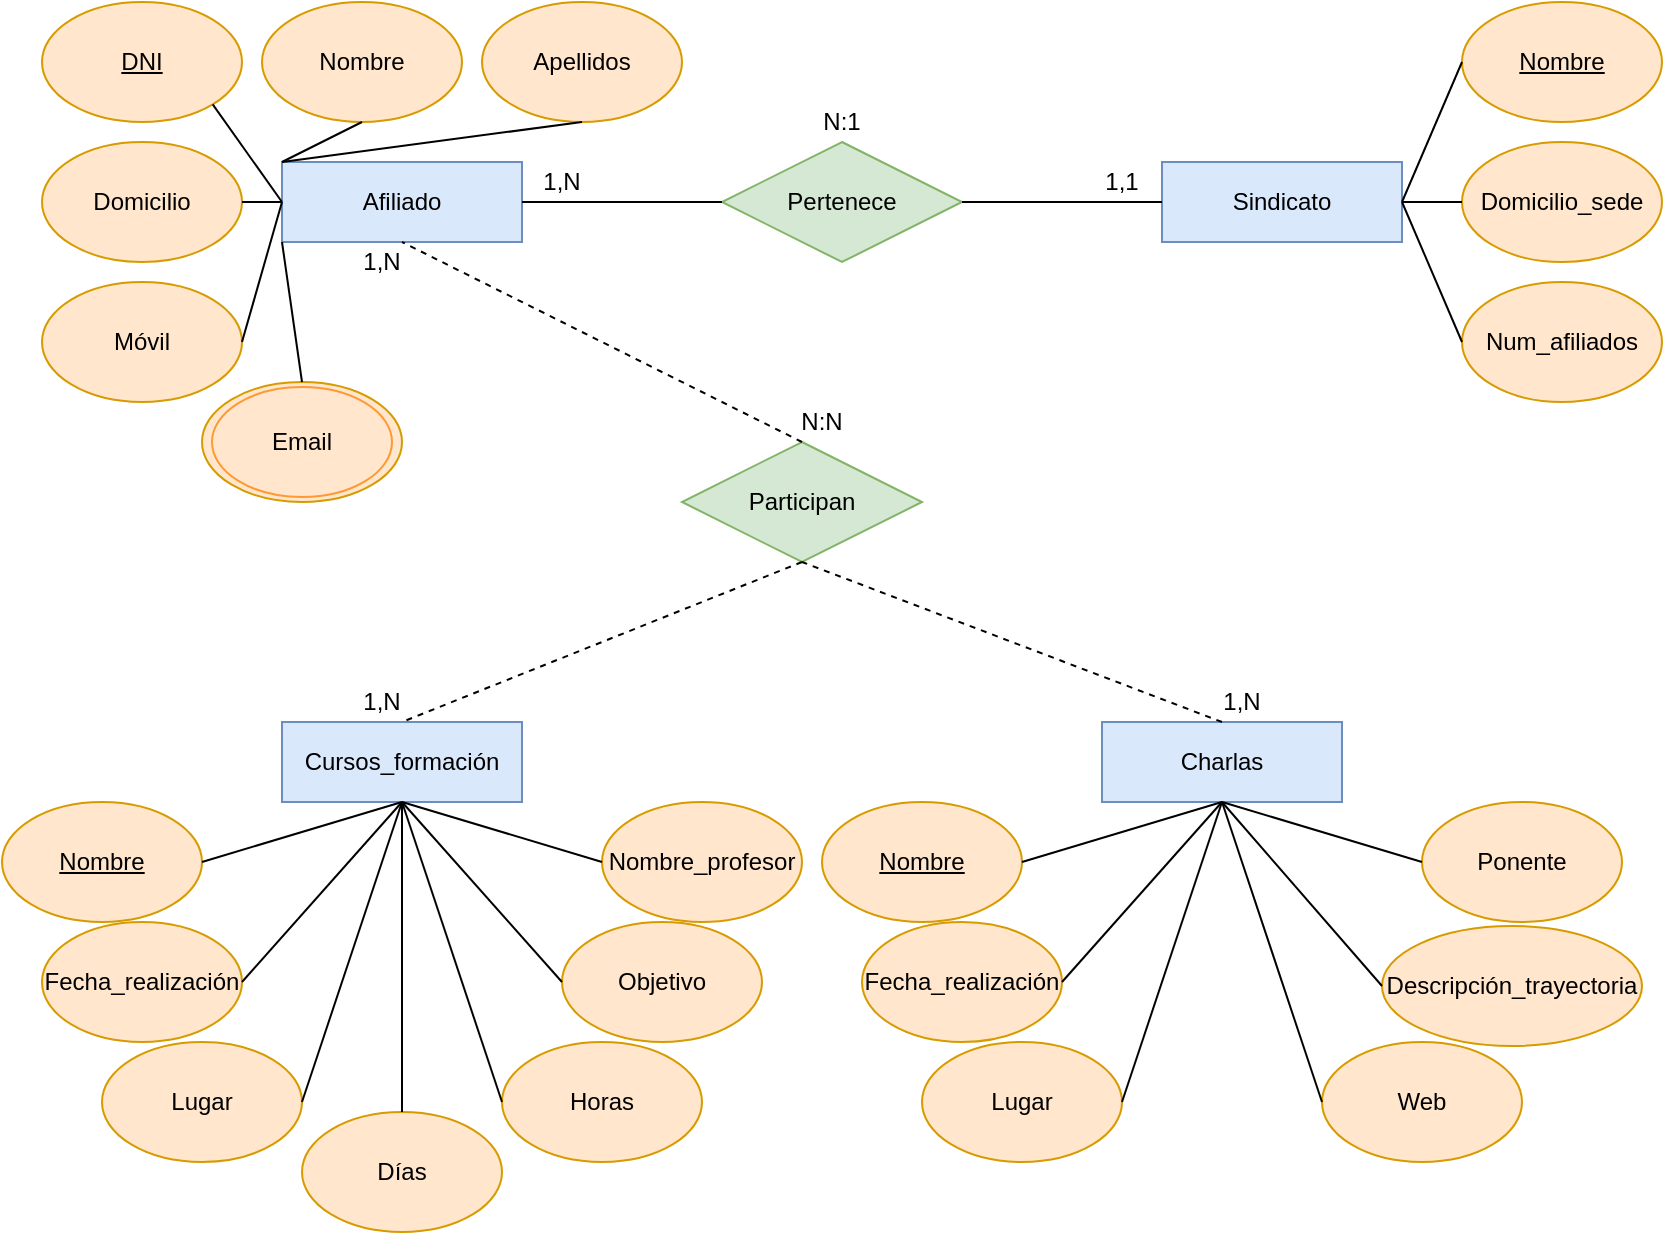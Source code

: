 <mxfile version="13.8.8" type="github">
  <diagram id="C5RBs43oDa-KdzZeNtuy" name="Page-1">
    <mxGraphModel dx="3197" dy="1280" grid="1" gridSize="10" guides="1" tooltips="1" connect="1" arrows="1" fold="1" page="1" pageScale="1" pageWidth="827" pageHeight="1169" math="0" shadow="0">
      <root>
        <mxCell id="WIyWlLk6GJQsqaUBKTNV-0" />
        <mxCell id="WIyWlLk6GJQsqaUBKTNV-1" parent="WIyWlLk6GJQsqaUBKTNV-0" />
        <mxCell id="MTp0QD98JIxEHf93p8Dd-0" value="Afiliado" style="rounded=0;whiteSpace=wrap;html=1;fillColor=#dae8fc;strokeColor=#6c8ebf;" parent="WIyWlLk6GJQsqaUBKTNV-1" vertex="1">
          <mxGeometry x="-277" y="260" width="120" height="40" as="geometry" />
        </mxCell>
        <mxCell id="MTp0QD98JIxEHf93p8Dd-1" value="Nombre" style="ellipse;whiteSpace=wrap;html=1;fontStyle=4;fillColor=#ffe6cc;strokeColor=#d79b00;" parent="WIyWlLk6GJQsqaUBKTNV-1" vertex="1">
          <mxGeometry x="313" y="180" width="100" height="60" as="geometry" />
        </mxCell>
        <mxCell id="MTp0QD98JIxEHf93p8Dd-2" value="Pertenece" style="rhombus;whiteSpace=wrap;html=1;fillColor=#d5e8d4;strokeColor=#82b366;" parent="WIyWlLk6GJQsqaUBKTNV-1" vertex="1">
          <mxGeometry x="-57" y="250" width="120" height="60" as="geometry" />
        </mxCell>
        <mxCell id="MTp0QD98JIxEHf93p8Dd-3" value="Sindicato" style="rounded=0;whiteSpace=wrap;html=1;fillColor=#dae8fc;strokeColor=#6c8ebf;" parent="WIyWlLk6GJQsqaUBKTNV-1" vertex="1">
          <mxGeometry x="163" y="260" width="120" height="40" as="geometry" />
        </mxCell>
        <mxCell id="MTp0QD98JIxEHf93p8Dd-4" value="Domicilio_sede" style="ellipse;whiteSpace=wrap;html=1;fontStyle=0;fillColor=#ffe6cc;strokeColor=#d79b00;" parent="WIyWlLk6GJQsqaUBKTNV-1" vertex="1">
          <mxGeometry x="313" y="250" width="100" height="60" as="geometry" />
        </mxCell>
        <mxCell id="MTp0QD98JIxEHf93p8Dd-5" value="Num_afiliados" style="ellipse;whiteSpace=wrap;html=1;fontStyle=0;fillColor=#ffe6cc;strokeColor=#d79b00;" parent="WIyWlLk6GJQsqaUBKTNV-1" vertex="1">
          <mxGeometry x="313" y="320" width="100" height="60" as="geometry" />
        </mxCell>
        <mxCell id="MTp0QD98JIxEHf93p8Dd-6" value="" style="endArrow=none;html=1;entryX=0;entryY=0.5;entryDx=0;entryDy=0;exitX=1;exitY=0.5;exitDx=0;exitDy=0;" parent="WIyWlLk6GJQsqaUBKTNV-1" source="MTp0QD98JIxEHf93p8Dd-3" target="MTp0QD98JIxEHf93p8Dd-1" edge="1">
          <mxGeometry width="50" height="50" relative="1" as="geometry">
            <mxPoint x="-7" y="380" as="sourcePoint" />
            <mxPoint x="43" y="330" as="targetPoint" />
          </mxGeometry>
        </mxCell>
        <mxCell id="MTp0QD98JIxEHf93p8Dd-7" value="" style="endArrow=none;html=1;entryX=0;entryY=0.5;entryDx=0;entryDy=0;exitX=1;exitY=0.5;exitDx=0;exitDy=0;" parent="WIyWlLk6GJQsqaUBKTNV-1" source="MTp0QD98JIxEHf93p8Dd-3" target="MTp0QD98JIxEHf93p8Dd-4" edge="1">
          <mxGeometry width="50" height="50" relative="1" as="geometry">
            <mxPoint x="293" y="290" as="sourcePoint" />
            <mxPoint x="323" y="220" as="targetPoint" />
          </mxGeometry>
        </mxCell>
        <mxCell id="MTp0QD98JIxEHf93p8Dd-8" value="" style="endArrow=none;html=1;entryX=0;entryY=0.5;entryDx=0;entryDy=0;exitX=1;exitY=0.5;exitDx=0;exitDy=0;" parent="WIyWlLk6GJQsqaUBKTNV-1" source="MTp0QD98JIxEHf93p8Dd-3" target="MTp0QD98JIxEHf93p8Dd-5" edge="1">
          <mxGeometry width="50" height="50" relative="1" as="geometry">
            <mxPoint x="303" y="300" as="sourcePoint" />
            <mxPoint x="333" y="230" as="targetPoint" />
          </mxGeometry>
        </mxCell>
        <mxCell id="MTp0QD98JIxEHf93p8Dd-9" value="Cursos_formación" style="rounded=0;whiteSpace=wrap;html=1;fillColor=#dae8fc;strokeColor=#6c8ebf;" parent="WIyWlLk6GJQsqaUBKTNV-1" vertex="1">
          <mxGeometry x="-277" y="540" width="120" height="40" as="geometry" />
        </mxCell>
        <mxCell id="MTp0QD98JIxEHf93p8Dd-10" value="Charlas" style="rounded=0;whiteSpace=wrap;html=1;fillColor=#dae8fc;strokeColor=#6c8ebf;" parent="WIyWlLk6GJQsqaUBKTNV-1" vertex="1">
          <mxGeometry x="133" y="540" width="120" height="40" as="geometry" />
        </mxCell>
        <mxCell id="MTp0QD98JIxEHf93p8Dd-11" value="Participan" style="rhombus;whiteSpace=wrap;html=1;fillColor=#d5e8d4;strokeColor=#82b366;" parent="WIyWlLk6GJQsqaUBKTNV-1" vertex="1">
          <mxGeometry x="-77" y="400" width="120" height="60" as="geometry" />
        </mxCell>
        <mxCell id="MTp0QD98JIxEHf93p8Dd-12" value="DNI" style="ellipse;whiteSpace=wrap;html=1;fontStyle=4;fillColor=#ffe6cc;strokeColor=#d79b00;" parent="WIyWlLk6GJQsqaUBKTNV-1" vertex="1">
          <mxGeometry x="-397" y="180" width="100" height="60" as="geometry" />
        </mxCell>
        <mxCell id="MTp0QD98JIxEHf93p8Dd-13" value="Nombre" style="ellipse;whiteSpace=wrap;html=1;fontStyle=0;fillColor=#ffe6cc;strokeColor=#d79b00;" parent="WIyWlLk6GJQsqaUBKTNV-1" vertex="1">
          <mxGeometry x="-287" y="180" width="100" height="60" as="geometry" />
        </mxCell>
        <mxCell id="MTp0QD98JIxEHf93p8Dd-14" value="Domicilio" style="ellipse;whiteSpace=wrap;html=1;fontStyle=0;fillColor=#ffe6cc;strokeColor=#d79b00;" parent="WIyWlLk6GJQsqaUBKTNV-1" vertex="1">
          <mxGeometry x="-397" y="250" width="100" height="60" as="geometry" />
        </mxCell>
        <mxCell id="MTp0QD98JIxEHf93p8Dd-15" value="Móvil" style="ellipse;whiteSpace=wrap;html=1;fontStyle=0;fillColor=#ffe6cc;strokeColor=#d79b00;" parent="WIyWlLk6GJQsqaUBKTNV-1" vertex="1">
          <mxGeometry x="-397" y="320" width="100" height="60" as="geometry" />
        </mxCell>
        <mxCell id="MTp0QD98JIxEHf93p8Dd-16" value="Email" style="ellipse;whiteSpace=wrap;html=1;fontStyle=0;fillColor=#ffe6cc;strokeColor=#d79b00;" parent="WIyWlLk6GJQsqaUBKTNV-1" vertex="1">
          <mxGeometry x="-317" y="370" width="100" height="60" as="geometry" />
        </mxCell>
        <mxCell id="MTp0QD98JIxEHf93p8Dd-17" value="Apellidos" style="ellipse;whiteSpace=wrap;html=1;fontStyle=0;fillColor=#ffe6cc;strokeColor=#d79b00;" parent="WIyWlLk6GJQsqaUBKTNV-1" vertex="1">
          <mxGeometry x="-177" y="180" width="100" height="60" as="geometry" />
        </mxCell>
        <mxCell id="MTp0QD98JIxEHf93p8Dd-19" value="" style="ellipse;whiteSpace=wrap;html=1;fontStyle=0;fontColor=#ffffff;fillColor=none;strokeColor=#FF9933;" parent="WIyWlLk6GJQsqaUBKTNV-1" vertex="1">
          <mxGeometry x="-312" y="372.5" width="90" height="55" as="geometry" />
        </mxCell>
        <mxCell id="MTp0QD98JIxEHf93p8Dd-20" value="" style="endArrow=none;html=1;entryX=1;entryY=1;entryDx=0;entryDy=0;exitX=0;exitY=0.5;exitDx=0;exitDy=0;" parent="WIyWlLk6GJQsqaUBKTNV-1" source="MTp0QD98JIxEHf93p8Dd-0" target="MTp0QD98JIxEHf93p8Dd-12" edge="1">
          <mxGeometry width="50" height="50" relative="1" as="geometry">
            <mxPoint x="-7" y="380" as="sourcePoint" />
            <mxPoint x="43" y="330" as="targetPoint" />
          </mxGeometry>
        </mxCell>
        <mxCell id="MTp0QD98JIxEHf93p8Dd-21" value="" style="endArrow=none;html=1;entryX=1;entryY=0.5;entryDx=0;entryDy=0;exitX=0;exitY=0.5;exitDx=0;exitDy=0;" parent="WIyWlLk6GJQsqaUBKTNV-1" source="MTp0QD98JIxEHf93p8Dd-0" target="MTp0QD98JIxEHf93p8Dd-14" edge="1">
          <mxGeometry width="50" height="50" relative="1" as="geometry">
            <mxPoint x="-267" y="290" as="sourcePoint" />
            <mxPoint x="-301.645" y="241.213" as="targetPoint" />
          </mxGeometry>
        </mxCell>
        <mxCell id="MTp0QD98JIxEHf93p8Dd-22" value="" style="endArrow=none;html=1;entryX=0;entryY=0.5;entryDx=0;entryDy=0;exitX=1;exitY=0.5;exitDx=0;exitDy=0;" parent="WIyWlLk6GJQsqaUBKTNV-1" source="MTp0QD98JIxEHf93p8Dd-15" target="MTp0QD98JIxEHf93p8Dd-0" edge="1">
          <mxGeometry width="50" height="50" relative="1" as="geometry">
            <mxPoint x="-257" y="300" as="sourcePoint" />
            <mxPoint x="-291.645" y="251.213" as="targetPoint" />
          </mxGeometry>
        </mxCell>
        <mxCell id="MTp0QD98JIxEHf93p8Dd-23" value="" style="endArrow=none;html=1;entryX=0;entryY=1;entryDx=0;entryDy=0;exitX=0.5;exitY=0;exitDx=0;exitDy=0;" parent="WIyWlLk6GJQsqaUBKTNV-1" source="MTp0QD98JIxEHf93p8Dd-16" target="MTp0QD98JIxEHf93p8Dd-0" edge="1">
          <mxGeometry width="50" height="50" relative="1" as="geometry">
            <mxPoint x="-247" y="310" as="sourcePoint" />
            <mxPoint x="-281.645" y="261.213" as="targetPoint" />
          </mxGeometry>
        </mxCell>
        <mxCell id="MTp0QD98JIxEHf93p8Dd-24" value="" style="endArrow=none;html=1;entryX=0.5;entryY=1;entryDx=0;entryDy=0;exitX=0;exitY=0;exitDx=0;exitDy=0;" parent="WIyWlLk6GJQsqaUBKTNV-1" source="MTp0QD98JIxEHf93p8Dd-0" target="MTp0QD98JIxEHf93p8Dd-13" edge="1">
          <mxGeometry width="50" height="50" relative="1" as="geometry">
            <mxPoint x="-237" y="320" as="sourcePoint" />
            <mxPoint x="-271.645" y="271.213" as="targetPoint" />
          </mxGeometry>
        </mxCell>
        <mxCell id="MTp0QD98JIxEHf93p8Dd-25" value="" style="endArrow=none;html=1;entryX=0.5;entryY=1;entryDx=0;entryDy=0;exitX=0;exitY=0;exitDx=0;exitDy=0;" parent="WIyWlLk6GJQsqaUBKTNV-1" source="MTp0QD98JIxEHf93p8Dd-0" target="MTp0QD98JIxEHf93p8Dd-17" edge="1">
          <mxGeometry width="50" height="50" relative="1" as="geometry">
            <mxPoint x="-227" y="330" as="sourcePoint" />
            <mxPoint x="-261.645" y="281.213" as="targetPoint" />
          </mxGeometry>
        </mxCell>
        <mxCell id="MTp0QD98JIxEHf93p8Dd-26" value="" style="endArrow=none;html=1;entryX=1;entryY=0.5;entryDx=0;entryDy=0;exitX=0;exitY=0.5;exitDx=0;exitDy=0;" parent="WIyWlLk6GJQsqaUBKTNV-1" source="MTp0QD98JIxEHf93p8Dd-2" target="MTp0QD98JIxEHf93p8Dd-0" edge="1">
          <mxGeometry width="50" height="50" relative="1" as="geometry">
            <mxPoint x="-217" y="340" as="sourcePoint" />
            <mxPoint x="-251.645" y="291.213" as="targetPoint" />
          </mxGeometry>
        </mxCell>
        <mxCell id="MTp0QD98JIxEHf93p8Dd-27" value="" style="endArrow=none;html=1;entryX=1;entryY=0.5;entryDx=0;entryDy=0;exitX=0;exitY=0.5;exitDx=0;exitDy=0;" parent="WIyWlLk6GJQsqaUBKTNV-1" source="MTp0QD98JIxEHf93p8Dd-3" target="MTp0QD98JIxEHf93p8Dd-2" edge="1">
          <mxGeometry width="50" height="50" relative="1" as="geometry">
            <mxPoint x="-207" y="350" as="sourcePoint" />
            <mxPoint x="-241.645" y="301.213" as="targetPoint" />
          </mxGeometry>
        </mxCell>
        <mxCell id="MTp0QD98JIxEHf93p8Dd-31" value="1,N" style="text;html=1;strokeColor=none;fillColor=none;align=center;verticalAlign=middle;whiteSpace=wrap;rounded=0;" parent="WIyWlLk6GJQsqaUBKTNV-1" vertex="1">
          <mxGeometry x="-157" y="260" width="40" height="20" as="geometry" />
        </mxCell>
        <mxCell id="MTp0QD98JIxEHf93p8Dd-32" value="N:1" style="text;html=1;strokeColor=none;fillColor=none;align=center;verticalAlign=middle;whiteSpace=wrap;rounded=0;" parent="WIyWlLk6GJQsqaUBKTNV-1" vertex="1">
          <mxGeometry x="-17" y="230" width="40" height="20" as="geometry" />
        </mxCell>
        <mxCell id="MTp0QD98JIxEHf93p8Dd-33" value="1,1" style="text;html=1;strokeColor=none;fillColor=none;align=center;verticalAlign=middle;whiteSpace=wrap;rounded=0;" parent="WIyWlLk6GJQsqaUBKTNV-1" vertex="1">
          <mxGeometry x="123" y="260" width="40" height="20" as="geometry" />
        </mxCell>
        <mxCell id="MTp0QD98JIxEHf93p8Dd-34" value="Nombre" style="ellipse;whiteSpace=wrap;html=1;fontStyle=4;fillColor=#ffe6cc;strokeColor=#d79b00;" parent="WIyWlLk6GJQsqaUBKTNV-1" vertex="1">
          <mxGeometry x="-417" y="580" width="100" height="60" as="geometry" />
        </mxCell>
        <mxCell id="MTp0QD98JIxEHf93p8Dd-35" value="Nombre_profesor" style="ellipse;whiteSpace=wrap;html=1;fontStyle=0;fillColor=#ffe6cc;strokeColor=#d79b00;" parent="WIyWlLk6GJQsqaUBKTNV-1" vertex="1">
          <mxGeometry x="-117" y="580" width="100" height="60" as="geometry" />
        </mxCell>
        <mxCell id="MTp0QD98JIxEHf93p8Dd-36" value="Objetivo" style="ellipse;whiteSpace=wrap;html=1;fontStyle=0;fillColor=#ffe6cc;strokeColor=#d79b00;" parent="WIyWlLk6GJQsqaUBKTNV-1" vertex="1">
          <mxGeometry x="-137" y="640" width="100" height="60" as="geometry" />
        </mxCell>
        <mxCell id="MTp0QD98JIxEHf93p8Dd-37" value="Fecha_realización" style="ellipse;whiteSpace=wrap;html=1;fontStyle=0;fillColor=#ffe6cc;strokeColor=#d79b00;" parent="WIyWlLk6GJQsqaUBKTNV-1" vertex="1">
          <mxGeometry x="-397" y="640" width="100" height="60" as="geometry" />
        </mxCell>
        <mxCell id="MTp0QD98JIxEHf93p8Dd-38" value="Lugar" style="ellipse;whiteSpace=wrap;html=1;fontStyle=0;fillColor=#ffe6cc;strokeColor=#d79b00;" parent="WIyWlLk6GJQsqaUBKTNV-1" vertex="1">
          <mxGeometry x="-367" y="700" width="100" height="60" as="geometry" />
        </mxCell>
        <mxCell id="MTp0QD98JIxEHf93p8Dd-39" value="Horas" style="ellipse;whiteSpace=wrap;html=1;fontStyle=0;fillColor=#ffe6cc;strokeColor=#d79b00;" parent="WIyWlLk6GJQsqaUBKTNV-1" vertex="1">
          <mxGeometry x="-167" y="700" width="100" height="60" as="geometry" />
        </mxCell>
        <mxCell id="MTp0QD98JIxEHf93p8Dd-40" value="Días" style="ellipse;whiteSpace=wrap;html=1;fontStyle=0;fillColor=#ffe6cc;strokeColor=#d79b00;" parent="WIyWlLk6GJQsqaUBKTNV-1" vertex="1">
          <mxGeometry x="-267" y="735" width="100" height="60" as="geometry" />
        </mxCell>
        <mxCell id="MTp0QD98JIxEHf93p8Dd-41" value="Nombre" style="ellipse;whiteSpace=wrap;html=1;fontStyle=4;fillColor=#ffe6cc;strokeColor=#d79b00;" parent="WIyWlLk6GJQsqaUBKTNV-1" vertex="1">
          <mxGeometry x="-7" y="580" width="100" height="60" as="geometry" />
        </mxCell>
        <mxCell id="MTp0QD98JIxEHf93p8Dd-42" value="Ponente" style="ellipse;whiteSpace=wrap;html=1;fontStyle=0;fillColor=#ffe6cc;strokeColor=#d79b00;" parent="WIyWlLk6GJQsqaUBKTNV-1" vertex="1">
          <mxGeometry x="293" y="580" width="100" height="60" as="geometry" />
        </mxCell>
        <mxCell id="MTp0QD98JIxEHf93p8Dd-43" value="Descripción_trayectoria" style="ellipse;whiteSpace=wrap;html=1;fontStyle=0;fillColor=#ffe6cc;strokeColor=#d79b00;" parent="WIyWlLk6GJQsqaUBKTNV-1" vertex="1">
          <mxGeometry x="273" y="642" width="130" height="60" as="geometry" />
        </mxCell>
        <mxCell id="MTp0QD98JIxEHf93p8Dd-44" value="Fecha_realización" style="ellipse;whiteSpace=wrap;html=1;fontStyle=0;fillColor=#ffe6cc;strokeColor=#d79b00;" parent="WIyWlLk6GJQsqaUBKTNV-1" vertex="1">
          <mxGeometry x="13" y="640" width="100" height="60" as="geometry" />
        </mxCell>
        <mxCell id="MTp0QD98JIxEHf93p8Dd-45" value="Lugar" style="ellipse;whiteSpace=wrap;html=1;fontStyle=0;fillColor=#ffe6cc;strokeColor=#d79b00;" parent="WIyWlLk6GJQsqaUBKTNV-1" vertex="1">
          <mxGeometry x="43" y="700" width="100" height="60" as="geometry" />
        </mxCell>
        <mxCell id="MTp0QD98JIxEHf93p8Dd-46" value="Web" style="ellipse;whiteSpace=wrap;html=1;fontStyle=0;fillColor=#ffe6cc;strokeColor=#d79b00;" parent="WIyWlLk6GJQsqaUBKTNV-1" vertex="1">
          <mxGeometry x="243" y="700" width="100" height="60" as="geometry" />
        </mxCell>
        <mxCell id="MTp0QD98JIxEHf93p8Dd-48" value="" style="endArrow=none;html=1;exitX=0.5;exitY=1;exitDx=0;exitDy=0;entryX=0;entryY=0.5;entryDx=0;entryDy=0;" parent="WIyWlLk6GJQsqaUBKTNV-1" source="MTp0QD98JIxEHf93p8Dd-9" target="MTp0QD98JIxEHf93p8Dd-35" edge="1">
          <mxGeometry width="50" height="50" relative="1" as="geometry">
            <mxPoint x="-107" y="630" as="sourcePoint" />
            <mxPoint x="-57" y="580" as="targetPoint" />
          </mxGeometry>
        </mxCell>
        <mxCell id="MTp0QD98JIxEHf93p8Dd-49" value="" style="endArrow=none;html=1;exitX=0.5;exitY=1;exitDx=0;exitDy=0;entryX=0;entryY=0.5;entryDx=0;entryDy=0;" parent="WIyWlLk6GJQsqaUBKTNV-1" source="MTp0QD98JIxEHf93p8Dd-9" target="MTp0QD98JIxEHf93p8Dd-36" edge="1">
          <mxGeometry width="50" height="50" relative="1" as="geometry">
            <mxPoint x="-207" y="590" as="sourcePoint" />
            <mxPoint x="-107" y="620" as="targetPoint" />
          </mxGeometry>
        </mxCell>
        <mxCell id="MTp0QD98JIxEHf93p8Dd-50" value="" style="endArrow=none;html=1;exitX=0.5;exitY=1;exitDx=0;exitDy=0;entryX=0;entryY=0.5;entryDx=0;entryDy=0;" parent="WIyWlLk6GJQsqaUBKTNV-1" source="MTp0QD98JIxEHf93p8Dd-9" target="MTp0QD98JIxEHf93p8Dd-39" edge="1">
          <mxGeometry width="50" height="50" relative="1" as="geometry">
            <mxPoint x="-197" y="600" as="sourcePoint" />
            <mxPoint x="-97" y="630" as="targetPoint" />
          </mxGeometry>
        </mxCell>
        <mxCell id="MTp0QD98JIxEHf93p8Dd-51" value="" style="endArrow=none;html=1;exitX=0.5;exitY=1;exitDx=0;exitDy=0;entryX=0.5;entryY=0;entryDx=0;entryDy=0;" parent="WIyWlLk6GJQsqaUBKTNV-1" source="MTp0QD98JIxEHf93p8Dd-9" target="MTp0QD98JIxEHf93p8Dd-40" edge="1">
          <mxGeometry width="50" height="50" relative="1" as="geometry">
            <mxPoint x="-187" y="610" as="sourcePoint" />
            <mxPoint x="-87" y="640" as="targetPoint" />
          </mxGeometry>
        </mxCell>
        <mxCell id="MTp0QD98JIxEHf93p8Dd-52" value="" style="endArrow=none;html=1;exitX=0.5;exitY=1;exitDx=0;exitDy=0;entryX=1;entryY=0.5;entryDx=0;entryDy=0;" parent="WIyWlLk6GJQsqaUBKTNV-1" source="MTp0QD98JIxEHf93p8Dd-9" target="MTp0QD98JIxEHf93p8Dd-34" edge="1">
          <mxGeometry width="50" height="50" relative="1" as="geometry">
            <mxPoint x="-177" y="620" as="sourcePoint" />
            <mxPoint x="-77" y="650" as="targetPoint" />
          </mxGeometry>
        </mxCell>
        <mxCell id="MTp0QD98JIxEHf93p8Dd-53" value="" style="endArrow=none;html=1;exitX=0.5;exitY=1;exitDx=0;exitDy=0;entryX=1;entryY=0.5;entryDx=0;entryDy=0;" parent="WIyWlLk6GJQsqaUBKTNV-1" source="MTp0QD98JIxEHf93p8Dd-9" target="MTp0QD98JIxEHf93p8Dd-37" edge="1">
          <mxGeometry width="50" height="50" relative="1" as="geometry">
            <mxPoint x="-167" y="630" as="sourcePoint" />
            <mxPoint x="-67" y="660" as="targetPoint" />
          </mxGeometry>
        </mxCell>
        <mxCell id="MTp0QD98JIxEHf93p8Dd-54" value="" style="endArrow=none;html=1;exitX=0.5;exitY=1;exitDx=0;exitDy=0;entryX=1;entryY=0.5;entryDx=0;entryDy=0;" parent="WIyWlLk6GJQsqaUBKTNV-1" source="MTp0QD98JIxEHf93p8Dd-9" target="MTp0QD98JIxEHf93p8Dd-38" edge="1">
          <mxGeometry width="50" height="50" relative="1" as="geometry">
            <mxPoint x="-157" y="640" as="sourcePoint" />
            <mxPoint x="-57" y="670" as="targetPoint" />
          </mxGeometry>
        </mxCell>
        <mxCell id="MTp0QD98JIxEHf93p8Dd-55" value="" style="endArrow=none;html=1;exitX=0.5;exitY=1;exitDx=0;exitDy=0;entryX=1;entryY=0.5;entryDx=0;entryDy=0;" parent="WIyWlLk6GJQsqaUBKTNV-1" source="MTp0QD98JIxEHf93p8Dd-10" target="MTp0QD98JIxEHf93p8Dd-41" edge="1">
          <mxGeometry width="50" height="50" relative="1" as="geometry">
            <mxPoint x="-147" y="650" as="sourcePoint" />
            <mxPoint x="-47" y="680" as="targetPoint" />
          </mxGeometry>
        </mxCell>
        <mxCell id="MTp0QD98JIxEHf93p8Dd-56" value="" style="endArrow=none;html=1;exitX=0.5;exitY=1;exitDx=0;exitDy=0;entryX=1;entryY=0.5;entryDx=0;entryDy=0;" parent="WIyWlLk6GJQsqaUBKTNV-1" source="MTp0QD98JIxEHf93p8Dd-10" target="MTp0QD98JIxEHf93p8Dd-44" edge="1">
          <mxGeometry width="50" height="50" relative="1" as="geometry">
            <mxPoint x="-137" y="660" as="sourcePoint" />
            <mxPoint x="-37" y="690" as="targetPoint" />
          </mxGeometry>
        </mxCell>
        <mxCell id="MTp0QD98JIxEHf93p8Dd-57" value="" style="endArrow=none;html=1;exitX=0.5;exitY=1;exitDx=0;exitDy=0;entryX=1;entryY=0.5;entryDx=0;entryDy=0;" parent="WIyWlLk6GJQsqaUBKTNV-1" source="MTp0QD98JIxEHf93p8Dd-10" target="MTp0QD98JIxEHf93p8Dd-45" edge="1">
          <mxGeometry width="50" height="50" relative="1" as="geometry">
            <mxPoint x="203" y="590" as="sourcePoint" />
            <mxPoint x="123" y="680" as="targetPoint" />
          </mxGeometry>
        </mxCell>
        <mxCell id="MTp0QD98JIxEHf93p8Dd-58" value="" style="endArrow=none;html=1;exitX=0.5;exitY=1;exitDx=0;exitDy=0;entryX=0;entryY=0.5;entryDx=0;entryDy=0;" parent="WIyWlLk6GJQsqaUBKTNV-1" source="MTp0QD98JIxEHf93p8Dd-10" target="MTp0QD98JIxEHf93p8Dd-46" edge="1">
          <mxGeometry width="50" height="50" relative="1" as="geometry">
            <mxPoint x="213" y="600" as="sourcePoint" />
            <mxPoint x="133" y="690" as="targetPoint" />
          </mxGeometry>
        </mxCell>
        <mxCell id="MTp0QD98JIxEHf93p8Dd-59" value="" style="endArrow=none;html=1;exitX=0.5;exitY=1;exitDx=0;exitDy=0;entryX=0;entryY=0.5;entryDx=0;entryDy=0;" parent="WIyWlLk6GJQsqaUBKTNV-1" source="MTp0QD98JIxEHf93p8Dd-10" target="MTp0QD98JIxEHf93p8Dd-42" edge="1">
          <mxGeometry width="50" height="50" relative="1" as="geometry">
            <mxPoint x="223" y="610" as="sourcePoint" />
            <mxPoint x="143" y="700" as="targetPoint" />
          </mxGeometry>
        </mxCell>
        <mxCell id="MTp0QD98JIxEHf93p8Dd-60" value="" style="endArrow=none;html=1;exitX=0.5;exitY=1;exitDx=0;exitDy=0;entryX=0;entryY=0.5;entryDx=0;entryDy=0;" parent="WIyWlLk6GJQsqaUBKTNV-1" source="MTp0QD98JIxEHf93p8Dd-10" target="MTp0QD98JIxEHf93p8Dd-43" edge="1">
          <mxGeometry width="50" height="50" relative="1" as="geometry">
            <mxPoint x="233" y="620" as="sourcePoint" />
            <mxPoint x="153" y="710" as="targetPoint" />
          </mxGeometry>
        </mxCell>
        <mxCell id="MTp0QD98JIxEHf93p8Dd-61" value="1,N" style="text;html=1;strokeColor=none;fillColor=none;align=center;verticalAlign=middle;whiteSpace=wrap;rounded=0;" parent="WIyWlLk6GJQsqaUBKTNV-1" vertex="1">
          <mxGeometry x="-247" y="300" width="40" height="20" as="geometry" />
        </mxCell>
        <mxCell id="MTp0QD98JIxEHf93p8Dd-62" value="N:N" style="text;html=1;strokeColor=none;fillColor=none;align=center;verticalAlign=middle;whiteSpace=wrap;rounded=0;" parent="WIyWlLk6GJQsqaUBKTNV-1" vertex="1">
          <mxGeometry x="-27" y="380" width="40" height="20" as="geometry" />
        </mxCell>
        <mxCell id="MTp0QD98JIxEHf93p8Dd-63" value="1,N" style="text;html=1;strokeColor=none;fillColor=none;align=center;verticalAlign=middle;whiteSpace=wrap;rounded=0;" parent="WIyWlLk6GJQsqaUBKTNV-1" vertex="1">
          <mxGeometry x="183" y="520" width="40" height="20" as="geometry" />
        </mxCell>
        <mxCell id="MTp0QD98JIxEHf93p8Dd-64" value="1,N" style="text;html=1;strokeColor=none;fillColor=none;align=center;verticalAlign=middle;whiteSpace=wrap;rounded=0;" parent="WIyWlLk6GJQsqaUBKTNV-1" vertex="1">
          <mxGeometry x="-247" y="520" width="40" height="20" as="geometry" />
        </mxCell>
        <mxCell id="MTp0QD98JIxEHf93p8Dd-65" value="" style="endArrow=none;dashed=1;html=1;entryX=0.5;entryY=1;entryDx=0;entryDy=0;exitX=0.25;exitY=1;exitDx=0;exitDy=0;" parent="WIyWlLk6GJQsqaUBKTNV-1" source="MTp0QD98JIxEHf93p8Dd-62" target="MTp0QD98JIxEHf93p8Dd-0" edge="1">
          <mxGeometry width="50" height="50" relative="1" as="geometry">
            <mxPoint x="-177" y="530" as="sourcePoint" />
            <mxPoint x="-127" y="480" as="targetPoint" />
          </mxGeometry>
        </mxCell>
        <mxCell id="MTp0QD98JIxEHf93p8Dd-66" value="" style="endArrow=none;dashed=1;html=1;entryX=0.75;entryY=1;entryDx=0;entryDy=0;exitX=0.5;exitY=1;exitDx=0;exitDy=0;" parent="WIyWlLk6GJQsqaUBKTNV-1" source="MTp0QD98JIxEHf93p8Dd-11" target="MTp0QD98JIxEHf93p8Dd-64" edge="1">
          <mxGeometry width="50" height="50" relative="1" as="geometry">
            <mxPoint x="-17" y="460" as="sourcePoint" />
            <mxPoint x="-207" y="310" as="targetPoint" />
          </mxGeometry>
        </mxCell>
        <mxCell id="MTp0QD98JIxEHf93p8Dd-67" value="" style="endArrow=none;dashed=1;html=1;entryX=0.5;entryY=1;entryDx=0;entryDy=0;exitX=0.25;exitY=1;exitDx=0;exitDy=0;" parent="WIyWlLk6GJQsqaUBKTNV-1" source="MTp0QD98JIxEHf93p8Dd-63" target="MTp0QD98JIxEHf93p8Dd-11" edge="1">
          <mxGeometry width="50" height="50" relative="1" as="geometry">
            <mxPoint x="83" y="470" as="sourcePoint" />
            <mxPoint x="-17" y="460" as="targetPoint" />
          </mxGeometry>
        </mxCell>
      </root>
    </mxGraphModel>
  </diagram>
</mxfile>
